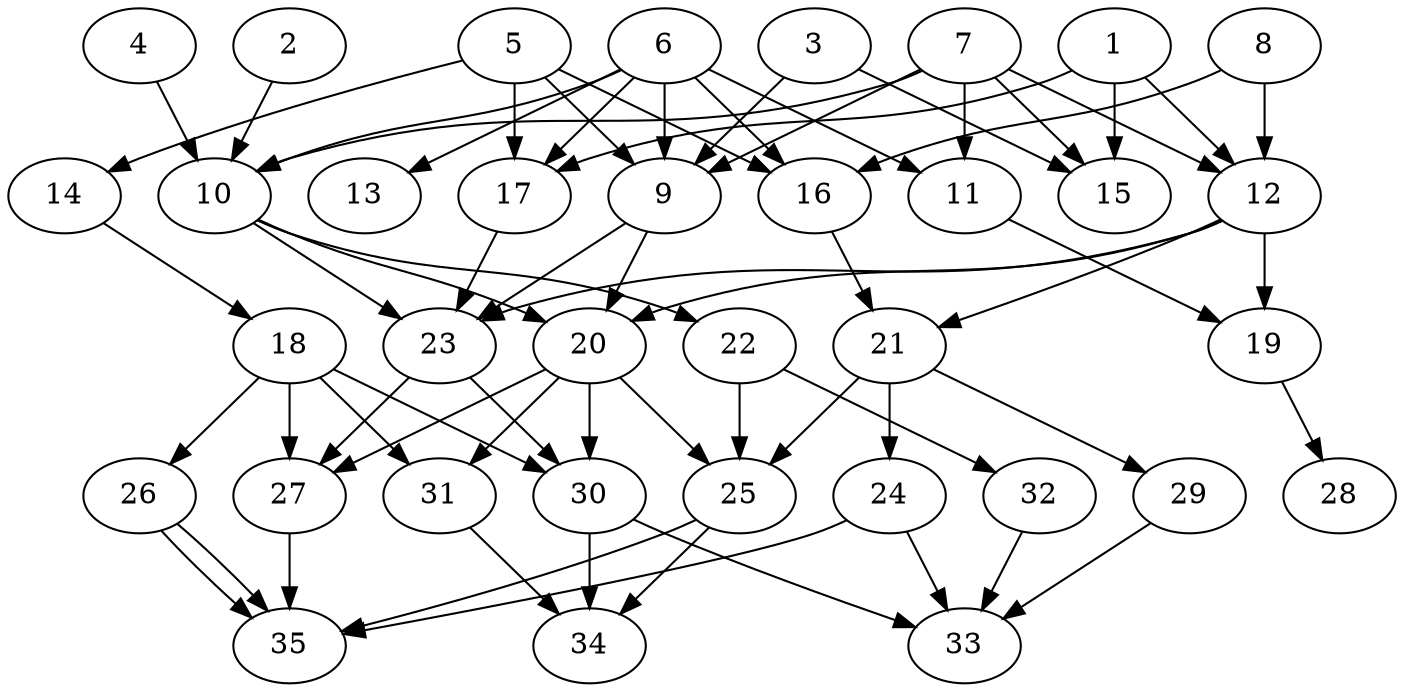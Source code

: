 // DAG (tier=2-normal, mode=data, n=35, ccr=0.435, fat=0.625, density=0.516, regular=0.508, jump=0.163, mindata=2097152, maxdata=16777216)
// DAG automatically generated by daggen at Sun Aug 24 16:33:34 2025
// /home/ermia/Project/Environments/daggen/bin/daggen --dot --ccr 0.435 --fat 0.625 --regular 0.508 --density 0.516 --jump 0.163 --mindata 2097152 --maxdata 16777216 -n 35 
digraph G {
  1 [size="2905485455271389", alpha="0.15", expect_size="1452742727635694"]
  1 -> 12 [size ="123952890380288"]
  1 -> 15 [size ="123952890380288"]
  1 -> 17 [size ="123952890380288"]
  2 [size="3598221795376108", alpha="0.08", expect_size="1799110897688054"]
  2 -> 10 [size ="103702119579648"]
  3 [size="341056227374434091008", alpha="0.03", expect_size="170528113687217045504"]
  3 -> 9 [size ="390517628076032"]
  3 -> 15 [size ="390517628076032"]
  4 [size="7304362827282036", alpha="0.09", expect_size="3652181413641018"]
  4 -> 10 [size ="191505914396672"]
  5 [size="223905081529991168000", alpha="0.12", expect_size="111952540764995584000"]
  5 -> 9 [size ="294984561459200"]
  5 -> 14 [size ="294984561459200"]
  5 -> 16 [size ="294984561459200"]
  5 -> 17 [size ="294984561459200"]
  6 [size="1372616701581404930048", alpha="0.18", expect_size="686308350790702465024"]
  6 -> 9 [size ="988074079158272"]
  6 -> 10 [size ="988074079158272"]
  6 -> 11 [size ="988074079158272"]
  6 -> 13 [size ="988074079158272"]
  6 -> 16 [size ="988074079158272"]
  6 -> 17 [size ="988074079158272"]
  7 [size="2218191419991018962944", alpha="0.07", expect_size="1109095709995509481472"]
  7 -> 9 [size ="1360679999111168"]
  7 -> 10 [size ="1360679999111168"]
  7 -> 11 [size ="1360679999111168"]
  7 -> 12 [size ="1360679999111168"]
  7 -> 15 [size ="1360679999111168"]
  8 [size="3495652796139490304", alpha="0.17", expect_size="1747826398069745152"]
  8 -> 12 [size ="1262929261363200"]
  8 -> 16 [size ="1262929261363200"]
  9 [size="4775125481553378", alpha="0.06", expect_size="2387562740776689"]
  9 -> 20 [size ="180525536903168"]
  9 -> 23 [size ="180525536903168"]
  10 [size="2665052866089639936", alpha="0.03", expect_size="1332526433044819968"]
  10 -> 20 [size ="1552926258495488"]
  10 -> 22 [size ="1552926258495488"]
  10 -> 23 [size ="1552926258495488"]
  11 [size="1848014059591115472896", alpha="0.18", expect_size="924007029795557736448"]
  11 -> 19 [size ="1204740474011648"]
  12 [size="4430100703179105280", alpha="0.03", expect_size="2215050351589552640"]
  12 -> 19 [size ="1754715339620352"]
  12 -> 20 [size ="1754715339620352"]
  12 -> 21 [size ="1754715339620352"]
  12 -> 23 [size ="1754715339620352"]
  13 [size="745593122918256000", alpha="0.18", expect_size="372796561459128000"]
  14 [size="49911999471096272", alpha="0.15", expect_size="24955999735548136"]
  14 -> 18 [size ="48479577571328"]
  15 [size="24501517975374140", alpha="0.11", expect_size="12250758987687070"]
  16 [size="16716890470982090752", alpha="0.04", expect_size="8358445235491045376"]
  16 -> 21 [size ="52303046377472"]
  17 [size="89099481138855904", alpha="0.11", expect_size="44549740569427952"]
  17 -> 23 [size ="1429038832812032"]
  18 [size="739987802638136639488", alpha="0.03", expect_size="369993901319068319744"]
  18 -> 26 [size ="654495042240512"]
  18 -> 27 [size ="654495042240512"]
  18 -> 30 [size ="654495042240512"]
  18 -> 31 [size ="654495042240512"]
  19 [size="2305878511075162112", alpha="0.08", expect_size="1152939255537581056"]
  19 -> 28 [size ="778418270502912"]
  20 [size="2177557962853590528", alpha="0.01", expect_size="1088778981426795264"]
  20 -> 25 [size ="1529276826386432"]
  20 -> 27 [size ="1529276826386432"]
  20 -> 30 [size ="1529276826386432"]
  20 -> 31 [size ="1529276826386432"]
  21 [size="344703897942213248", alpha="0.06", expect_size="172351948971106624"]
  21 -> 24 [size ="337717179187200"]
  21 -> 25 [size ="337717179187200"]
  21 -> 29 [size ="337717179187200"]
  22 [size="1884620604159382016", alpha="0.08", expect_size="942310302079691008"]
  22 -> 25 [size ="827324459122688"]
  22 -> 32 [size ="827324459122688"]
  23 [size="3163616608641188102144", alpha="0.18", expect_size="1581808304320594051072"]
  23 -> 27 [size ="1724034232352768"]
  23 -> 30 [size ="1724034232352768"]
  24 [size="1296169008871870208", alpha="0.09", expect_size="648084504435935104"]
  24 -> 33 [size ="1114608848863232"]
  24 -> 35 [size ="1114608848863232"]
  25 [size="12136914982721002", alpha="0.15", expect_size="6068457491360501"]
  25 -> 34 [size ="293295674621952"]
  25 -> 35 [size ="293295674621952"]
  26 [size="2630083559406174208000", alpha="0.07", expect_size="1315041779703087104000"]
  26 -> 35 [size ="1524297315123200"]
  26 -> 35 [size ="1524297315123200"]
  27 [size="77672551652702912", alpha="0.10", expect_size="38836275826351456"]
  27 -> 35 [size ="1258404479762432"]
  28 [size="428132543674033472", alpha="0.13", expect_size="214066271837016736"]
  29 [size="894682082997960704000", alpha="0.01", expect_size="447341041498980352000"]
  29 -> 33 [size ="742795300044800"]
  30 [size="175158792227657875456", alpha="0.02", expect_size="87579396113828937728"]
  30 -> 33 [size ="250444374867968"]
  30 -> 34 [size ="250444374867968"]
  31 [size="422072658989080768", alpha="0.19", expect_size="211036329494540384"]
  31 -> 34 [size ="330622589468672"]
  32 [size="665764913665713792", alpha="0.19", expect_size="332882456832856896"]
  32 -> 33 [size ="1111903019466752"]
  33 [size="1635843798560031488", alpha="0.10", expect_size="817921899280015744"]
  34 [size="185683532603540768", alpha="0.16", expect_size="92841766301770384"]
  35 [size="1014004067410162745344", alpha="0.18", expect_size="507002033705081372672"]
}